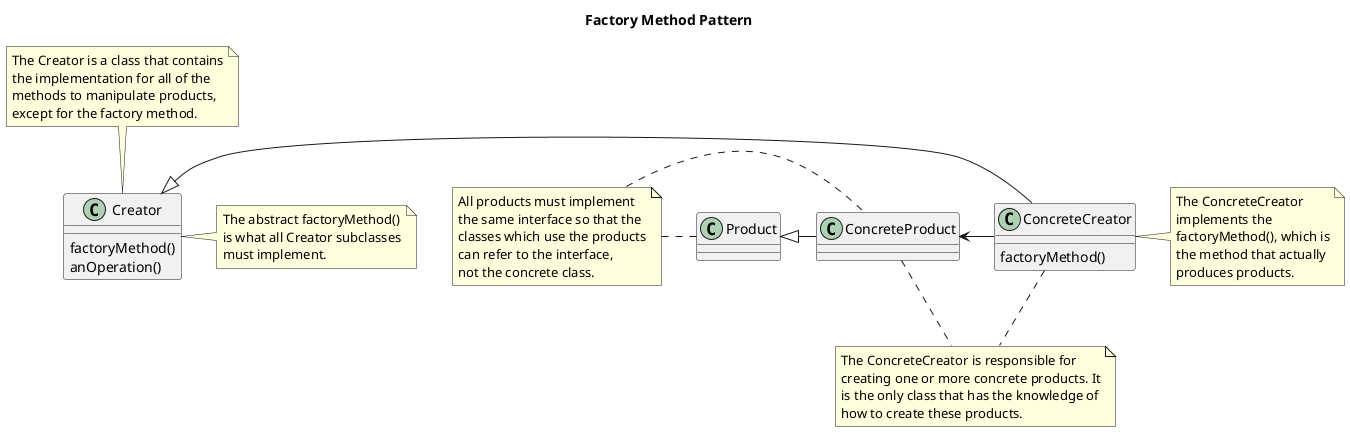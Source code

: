 @startuml

title Factory Method Pattern

class Product
class Creator
class ConcreteProduct
class ConcreteCreator

Creator : factoryMethod()
Creator : anOperation()
ConcreteCreator : factoryMethod()

Creator <|– ConcreteCreator
Product <|– ConcreteProduct
ConcreteProduct <- ConcreteCreator

note top of Creator
The Creator is a class that contains
the implementation for all of the
methods to manipulate products,
except for the factory method.
end note

note right of Creator
The abstract factoryMethod()
is what all Creator subclasses
must implement.
end note

note right of ConcreteCreator
The ConcreteCreator
implements the
factoryMethod(), which is
the method that actually
produces products.
end note

note “The ConcreteCreator is responsible for\ncreating one or more concrete products. It\nis the only class that has the knowledge of\nhow to create these products.” as n1
ConcreteProduct .. n1
ConcreteCreator .. n1

note “All products must implement\nthe same interface so that the\nclasses which use the products\ncan refer to the interface,\nnot the concrete class.” as n2
n2 . ConcreteProduct
n2 . Product

@enduml
